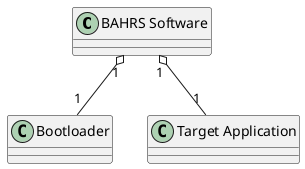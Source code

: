 @startuml bahrs_sw_class_diagram_level_0.png
class "BAHRS Software" as BahrsSw
class "Bootloader" as Bootloader
class "Target Application" as TargetApp

BahrsSw "1" o-- "1" Bootloader
BahrsSw "1" o-- "1" TargetApp
@enduml
@startuml bahrs_sw_class_diagram.png
class "Target Application" as TargetApp
class "Application Software" as asw
class "Basic Software" as bsw
class "Runtime Environment" as rte
class "Library Collection" as LibraryCollection

TargetApp "1" o-- "1" asw
TargetApp "1" o-- "1" bsw
TargetApp "1" o-- "1" rte
TargetApp "1" o-- "1" LibraryCollection
@enduml
@startuml bb_view_level_2_bsw.png
"Basic Software" "1" o-- "1" RTOS
"Basic Software" "1" o-- "1" "STM32 Hardware Abstraction Layer"
"Basic Software" "1" o-- "*" "Base Software Component"
RTOS "1" o-- "1" "CMSIS-OS"
RTOS "1" o-- "1" FreeRTOS
@enduml
@startuml bb_view_level_2_rte.png
CRte "1" *-- "*" "Software Component Port"

class CRte {
+GetInstance()
}

class "Software Component Port" {
+Init()
+Read()
+Write()
}
@enduml
@startuml asw_component_diagram.png
left to right direction

interface PressureDataSensor1
interface PressureDataSensor2
interface PressureDataSensor3
interface ImuDataSensor1
interface ImuDataSensor2
interface ImuDataSensor3
interface MagneticFieldSensor1

[Barometer Monitor] as BaroMonitor

PressureDataSensor1 )-- BaroMonitor
PressureDataSensor2 )-- BaroMonitor
PressureDataSensor3 )-- BaroMonitor

interface SafePressureData1
interface SafePressureData2
interface SafePressureData3

[Magnetometer Compensator] as MagnetometerCompensator
MagneticFieldSensor1 )-- MagnetometerCompensator

interface CompensatedMagneticFieldData
MagnetometerCompensator -- CompensatedMagneticFieldData

[BAHRS Filter 1] as BahrsFilter1
[BAHRS Filter 2] as BahrsFilter2
[BAHRS Filter 3] as BahrsFilter3

ImuDataSensor1 )-- BahrsFilter1
ImuDataSensor2 )-- BahrsFilter2
ImuDataSensor3 )-- BahrsFilter3

interface BahrsFilterOutput1
interface BahrsFilterOutput2
interface BahrsFilterOutput3

SafePressureData1 )-- BahrsFilter1
BahrsFilter1 -- BahrsFilterOutput1

SafePressureData2 )-- BahrsFilter2
BahrsFilter2 -- BahrsFilterOutput2

SafePressureData3 )-- BahrsFilter3
BahrsFilter3 -- BahrsFilterOutput3

[IMU monitor] as ImuMonitor
ImuDataSensor1 )-- ImuMonitor
ImuDataSensor2 )-- ImuMonitor
ImuDataSensor3 )-- ImuMonitor

interface SafeImuData
ImuMonitor -- SafeImuData

BaroMonitor -- SafePressureData1
BaroMonitor -- SafePressureData2
BaroMonitor -- SafePressureData3

[Output Transformer] as OutputTransformer

interface VehicleAttitude1
interface VehicleAttitude2
interface VehicleAttitude3
interface MagneticFieldDataInVehicleFrame
interface SafeImuDataInVehicleFrame

BahrsFilterOutput1 )-- OutputTransformer
BahrsFilterOutput2 )-- OutputTransformer
BahrsFilterOutput3 )-- OutputTransformer
CompensatedMagneticFieldData )-- OutputTransformer
SafeImuData )-- OutputTransformer
OutputTransformer -- VehicleAttitude1
OutputTransformer -- VehicleAttitude2
OutputTransformer -- VehicleAttitude3
OutputTransformer -- MagneticFieldDataInVehicleFrame
OutputTransformer -- SafeImuDataInVehicleFrame

[Attitude Monitor] as AttitudeMonitor
VehicleAttitude1 )-- AttitudeMonitor
VehicleAttitude2 )-- AttitudeMonitor
VehicleAttitude3 )-- AttitudeMonitor

[Vertical Channel Monior] as VerticalChannelMonior
BahrsFilterOutput1 )-- VerticalChannelMonior
BahrsFilterOutput2 )-- VerticalChannelMonior
BahrsFilterOutput3 )-- VerticalChannelMonior

interface SafeVehicleAttitude
interface SafeVerticalChannelData

AttitudeMonitor -- SafeVehicleAttitude
VerticalChannelMonior -- SafeVerticalChannelData

[Magnetic Heading Filter] as MagneticHeadingFilter

SafeVehicleAttitude )-- MagneticHeadingFilter
MagneticFieldDataInVehicleFrame )-- MagneticHeadingFilter

interface MagneticHeading

MagneticHeadingFilter -- MagneticHeading
@enduml
@startuml bsw_component_diagram.png
left to right direction

[BMP384 sensor driver] as Bmp384Driver
Bmp384Driver -- PressureDataSensor1

[BMM150 sensor 1 driver] as Bmm150Driver1
Bmm150Driver1 -- MagneticFieldSensor2

[BMM150 sensor 2 driver] as Bmm150Driver2
Bmm150Driver2 -- MagneticFieldSensor3

[SCHA63T sensor driver] as Scha63TDriver
Scha63TDriver -- ImuDataSensor1

[ICM20789 sensor 1 driver] as Icm20789Driver1
Icm20789Driver1 -- ImuDataSensor2
Icm20789Driver1 -- PressureDataSensor2

[ICM20789 sensor 2 driver] as Icm20789Driver2
Icm20789Driver2 -- ImuDataSensor3
Icm20789Driver2 -- PressureDataSensor3

[MMC5983 sensor driver] as Mmc5983Driver
Mmc5983Driver -- MagneticFieldSensor1

[Sync pulse handler] as SyncPulseHandler
SyncPulseHandler -- TimeOfLatestSyncPulse

[RS232 output handler] as Rs232OutputHanler
SafeVehicleAttitude )-- Rs232OutputHanler
SafeVerticalChannelData )-- Rs232OutputHanler
SafeImuDataInVehicleFrame )-- Rs232OutputHanler
MagneticHeading )-- Rs232OutputHanler
TimeOfLatestSyncPulse )-- Rs232OutputHanler

[CAN handler] as CanHandler

[CAN output handler] as CanOutputHandler
SafeVehicleAttitude )-- CanOutputHandler
SafeVerticalChannelData )-- CanOutputHandler
SafeImuDataInVehicleFrame )-- CanOutputHandler
MagneticHeading )-- CanOutputHandler
SafePressureData1 )-- CanOutputHandler
SafePressureData2 )-- CanOutputHandler
SafePressureData3 )-- CanOutputHandler
@enduml
@startuml inline_umlgraph_1.png
start

:Power On;

partition "Bootloader" {
    :Start Bootloader;
    :Wait 2 seconds for STM32Cube Programmer request;

    if (Connection request received?) then (yes)
        repeat
            :Process requests from STM32CubeProgrammer;
        repeat while (Is power ON?) is (yes)

        end
    else (no)
        :Launch Target Application;
    endif
}

partition "Target Application" {
    :Initialize Peripherals;
    :Wait 2 seconds for a request from NVMManager GUI;

    if (Diagnostics request received?) then (yes)
        :Process requests from NVMManager GUI;
    endif

    :Initialize FreeRTOS;
    :Launch FreeRTOS;
    :Execute Initialization Task;

    repeat
        :Normal Operation;
    repeat while (Is power ON?) is (yes)

    end
}
@enduml
@startuml inline_umlgraph_2.png
participant "Timer Task" as TimerTask
participant "Task Receive SCAH63T Data" as Scha63TTask
participant "Task BAHRS Filter 1" as BahrsFilter1
participant "Task 10ms" as Task10ms

loop Every 5ms
    TimerTask ->> Scha63TTask: Activate

    activate Scha63TTask
    Scha63TTask -> Scha63TTask: Downsample SCHA63T data
    Scha63TTask -> Scha63TTask: Provide IMU data set to BAHRS Filter 1

    alt Every 10ms
        Scha63TTask ->> BahrsFilter1: Trigger BAHRS Filter 1 iteration
        deactivate Scha63TTask
        activate BahrsFilter1
        BahrsFilter1 -> BahrsFilter1: Run BAHRS Filter 1
        BahrsFilter1 ->> Task10ms: Report completion of iteration
        deactivate BahrsFilter1
    end
end
@enduml
@startuml inline_umlgraph_3.png
participant "Timer Task" as TimerTask
participant "Task Poll ICM20789 Sensor X" as Icm20789Task
participant "Task BAHRS Filter Y" as BahrsFilter
participant "Task 10ms" as Task10ms
participant "ICM20789 Sensor X" as IcmSensor

activate IcmSensor

loop Every 5ms
    TimerTask ->> Icm20789Task: Activate

    activate Icm20789Task
    Icm20789Task ->> IcmSensor: Request IMU data
    deactivate Icm20789Task

    IcmSensor -->> Icm20789Task: IMU data

    activate Icm20789Task
    Icm20789Task -> Icm20789Task: Provide IMU data to SWC port

    alt Every 10ms
        Icm20789Task ->> BahrsFilter: Trigger BAHRS Filter Y iteration
        activate BahrsFilter
        BahrsFilter -> BahrsFilter: Run BAHRS Filter Y
        BahrsFilter ->> Task10ms: Report completion of iteration
        deactivate BahrsFilter
    end

    alt Every 40ms AND if NOT waiting for pressure measurement
        Icm20789Task ->> IcmSensor:  Trigger pressure measurement
        Icm20789Task -> Icm20789Task: Set "waiting for pressure" flag to true
    end

    alt "waiting for pressure" flag is true AND waiting period elapsed
        Icm20789Task ->> IcmSensor: Request pressure data
        deactivate Icm20789Task
        IcmSensor -->> Icm20789Task: Pressure data
        activate Icm20789Task
        Icm20789Task -> Icm20789Task: Provide pressure data to SWC port
        Icm20789Task -> Icm20789Task: Set "waiting for pressure" flag to false
    end

    deactivate Icm20789Task
end
@enduml
@startuml inline_umlgraph_4.png
start

:Initialize Counter to 0;

repeat
    :Wait for Semaphore;

    if (Counter == 0) then (yes)
        :Send Software Version Message;
    endif

    :Run IMU Monitor;
    :Transform IMU Signals to vehicle frame;
    :Send Inertial Data Message on RS232;

    if (Counter % 8 == 0) then (yes)
        :Run Barometer Monitor;
        :Provide Safe Pressure Data to BAHRS Filters;
    endif

    if (Counter % 20 == 0) then (yes)
        :Send Time of Inertial Data Message on RS232;
    endif

    :Increment Counter;
@enduml
@startuml inline_umlgraph_5.png
start

:Initialize Counter to 0;

repeat
    :Wait for all BAHRS filters to complete iteration;
    
    :Compute vehicle attitude from outputs of BAHRS filters;
    :Run attitude monitor;
    :Run vertical channel monitor;

    :Provide Safe Attitude Data to magnetic heading filter;
    :Run magnetic heading filter;

    :Send Navigation Data Message on RS232;

    if (Counter % 10 == 0) then (yes)
        :Send Accuracy Data Message on RS232;
        :Send Time of Navigation Data Message on RS232;
    endif

    :Increment Counter;
@enduml
@startuml inline_umlgraph_6.png
start

:Read redundant IMU measurements from SWC ports;
:Execute Fault detection and isolation for angular rates and accelerations;
:Construct safe 6D IMU output;
:Write data to SafeImuData port;

stop
@enduml
@startuml inline_umlgraph_7.png
start

:Read redundant pressure measurements from SWC ports;
:Execute fault detection and isolation;

if (Is data from the Pressure Sensor 1 available?) then (yes)
    if (Is data from the Pressure Sensor 1 safe?) then (yes)
        :Provide new data to SafePressureData1 SWC port;
    else
        :Invalidate data stored in the SafePressureData1 SWC port;
    endif
else (no)
    :Invalidate data stored in the SafePressureData1 SWC port;
endif

if (Is data from the Pressure Sensor 2 available?) then (yes)
    if (Is data from the Pressure Sensor 2 safe?) then (yes)
        :Provide new data to SafePressureData2 SWC port;
    else
        :Invalidate data stored in the SafePressureData2 SWC port;
    endif
else (no)
    :Invalidate data stored in the SafePressureData2 SWC port;
endif

if (Is data from the Pressure Sensor 3 available?) then (yes)
    if (Is data from the Pressure Sensor 3 safe?) then (yes)
        :Provide new data to SafePressureData3 SWC port;
    else
        :Invalidate data stored in the SafePressureData3 SWC port;
    endif
else (no)
    :Invalidate data stored in the SafePressureData3 SWC port;
endif

stop
@enduml
@startuml inline_umlgraph_8.png
start

:Read redundant vertical motion data (height and vertical speed) from SWC ports;
:Execute fault detection and isolation;

if (Are height AND vertical speed from the BAHRS Filter 1 safe?) then (no)
    if (Are height AND vertical speed from the BAHRS Filter 2 safe?) then (no)
        if (Are height AND vertical speed from the BAHRS Filter 3 safe?) then (yes)
            :Provide vertical motion data from the BAHRS Filter 3 into the SafeVerticalChannelData SWC port;
        else (no)
            :Invalidate vertical motion data in the SafeVerticalChannelData SWC port;
        endif
    else (yes)
        :Provide vertical motion data from the BAHRS Filter 2 into the SafeVerticalChannelData SWC port;
    endif
else (yes)
    :Provide vertical motion data from the BAHRS Filter 1 into the SafeVerticalChannelData SWC port;
endif

stop
@enduml
@startuml inline_umlgraph_9.png
start

:Read redundant vehicle attitude data (roll and pitch) from SWC ports;
:Execute fault detection and isolation;

if (Are roll AND pitch from the BAHRS Filter 1 safe?) then (no)
    if (Are roll AND pitch from the BAHRS Filter 2 safe?) then (no)
        if (Are roll AND pitch from the BAHRS Filter 3 safe?) then (yes)
            :Provide attitude data from the BAHRS Filter 3 into the SafeVehicleAttitude SWC port;
        else (no)
            :Invalidate attitude in the SafeVehicleAttitude SWC port;
        endif
    else (yes)
        :Provide attitude from the BAHRS Filter 2 into the SafeVehicleAttitude SWC port;
    endif
else (yes)
    :Provide attitude from the BAHRS Filter 1 into the SafeVehicleAttitude SWC port;
endif

stop
@enduml
@startuml inline_umlgraph_10.png
start

:Access fault detection status;

if (Detection available?) then (yes)
    if (Alarm raised?) then (no)
        :Provide signal from primary sensor;
        stop
    else (yes)
        :Check fault isolation availability;
        if (Isolation available?) then (yes)
            :Check fault isolation status;
            if (Isolation succeeded?) then (yes)
                if (Primary sensor excluded?) then (no)
                    :Provide signal from primary sensor;
                else (yes)
                    :Provide signal from back-up sensor;
                endif

                stop
            else (no)
                :Provide mean value;
                stop
            endif
        else (no)
            :Provide mean value;
            stop
        endif
    endif
else (no)
    :Provide the only available signal;
    stop
endif
@enduml
